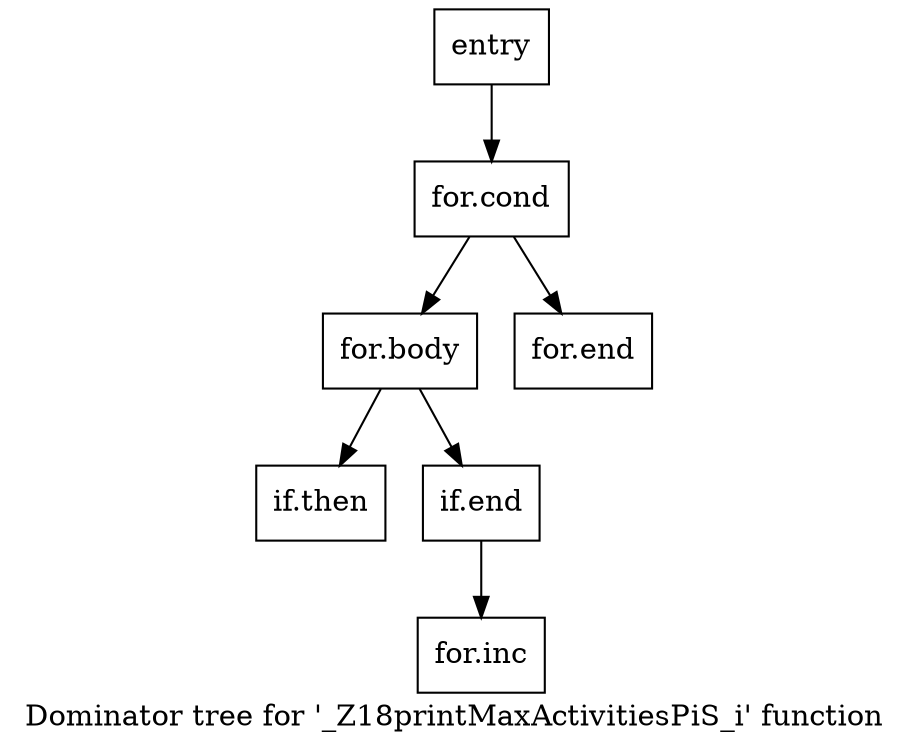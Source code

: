 digraph "Dominator tree for '_Z18printMaxActivitiesPiS_i' function" {
	label="Dominator tree for '_Z18printMaxActivitiesPiS_i' function";

	Node0x55841c03a0b0 [shape=record,label="{entry}"];
	Node0x55841c03a0b0 -> Node0x55841c03a110;
	Node0x55841c03a110 [shape=record,label="{for.cond}"];
	Node0x55841c03a110 -> Node0x55841c03a170;
	Node0x55841c03a110 -> Node0x55841c03a2f0;
	Node0x55841c03a170 [shape=record,label="{for.body}"];
	Node0x55841c03a170 -> Node0x55841c03a1d0;
	Node0x55841c03a170 -> Node0x55841c03a230;
	Node0x55841c03a1d0 [shape=record,label="{if.then}"];
	Node0x55841c03a230 [shape=record,label="{if.end}"];
	Node0x55841c03a230 -> Node0x55841c03a290;
	Node0x55841c03a290 [shape=record,label="{for.inc}"];
	Node0x55841c03a2f0 [shape=record,label="{for.end}"];
}
